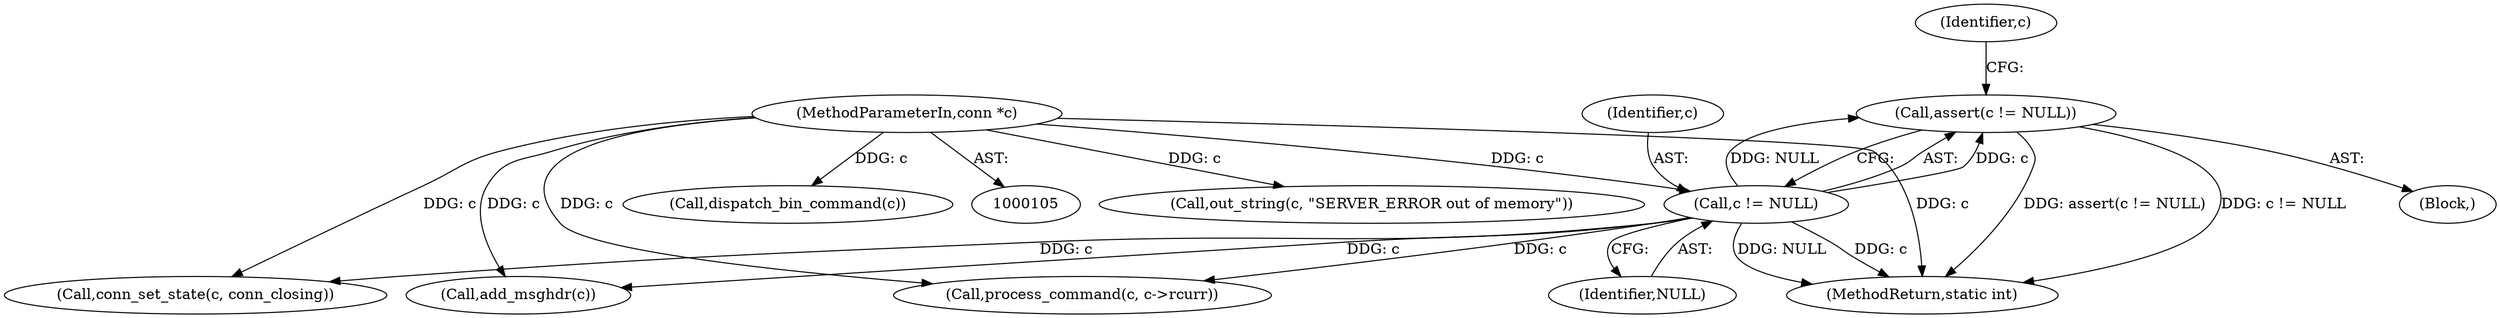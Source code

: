 digraph "0_memcached_75cc83685e103bc8ba380a57468c8f04413033f9@API" {
"1000108" [label="(Call,assert(c != NULL))"];
"1000109" [label="(Call,c != NULL)"];
"1000106" [label="(MethodParameterIn,conn *c)"];
"1000110" [label="(Identifier,c)"];
"1000407" [label="(Call,out_string(c, \"SERVER_ERROR out of memory\"))"];
"1000109" [label="(Call,c != NULL)"];
"1000532" [label="(Call,process_command(c, c->rcurr))"];
"1000115" [label="(Identifier,c)"];
"1000108" [label="(Call,assert(c != NULL))"];
"1000380" [label="(Call,conn_set_state(c, conn_closing))"];
"1000111" [label="(Identifier,NULL)"];
"1000106" [label="(MethodParameterIn,conn *c)"];
"1000403" [label="(Call,add_msghdr(c))"];
"1000565" [label="(MethodReturn,static int)"];
"1000450" [label="(Call,dispatch_bin_command(c))"];
"1000107" [label="(Block,)"];
"1000108" -> "1000107"  [label="AST: "];
"1000108" -> "1000109"  [label="CFG: "];
"1000109" -> "1000108"  [label="AST: "];
"1000115" -> "1000108"  [label="CFG: "];
"1000108" -> "1000565"  [label="DDG: assert(c != NULL)"];
"1000108" -> "1000565"  [label="DDG: c != NULL"];
"1000109" -> "1000108"  [label="DDG: c"];
"1000109" -> "1000108"  [label="DDG: NULL"];
"1000109" -> "1000111"  [label="CFG: "];
"1000110" -> "1000109"  [label="AST: "];
"1000111" -> "1000109"  [label="AST: "];
"1000109" -> "1000565"  [label="DDG: c"];
"1000109" -> "1000565"  [label="DDG: NULL"];
"1000106" -> "1000109"  [label="DDG: c"];
"1000109" -> "1000380"  [label="DDG: c"];
"1000109" -> "1000403"  [label="DDG: c"];
"1000109" -> "1000532"  [label="DDG: c"];
"1000106" -> "1000105"  [label="AST: "];
"1000106" -> "1000565"  [label="DDG: c"];
"1000106" -> "1000380"  [label="DDG: c"];
"1000106" -> "1000403"  [label="DDG: c"];
"1000106" -> "1000407"  [label="DDG: c"];
"1000106" -> "1000450"  [label="DDG: c"];
"1000106" -> "1000532"  [label="DDG: c"];
}
